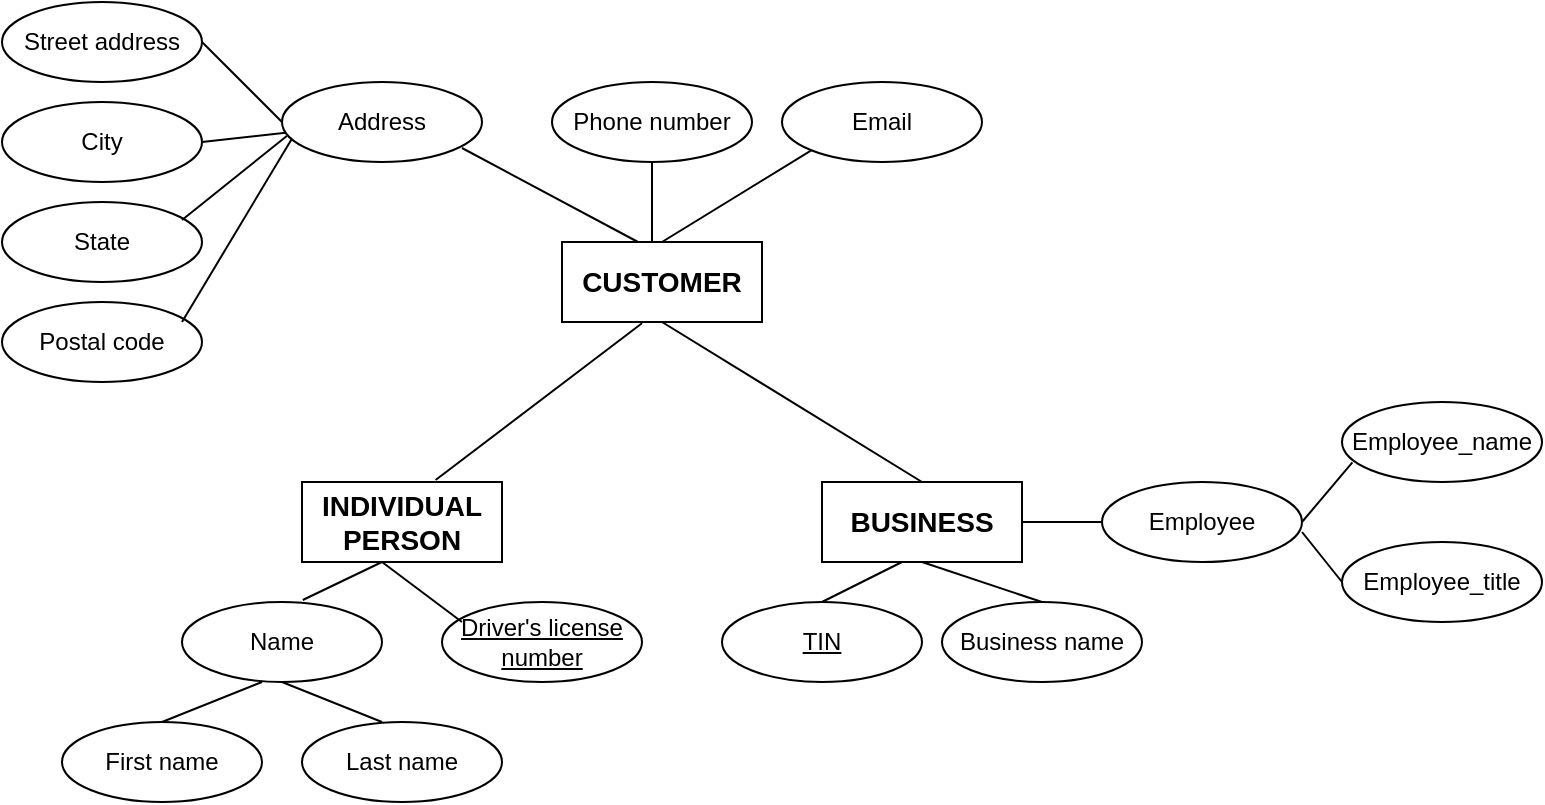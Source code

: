 <mxfile version="15.2.7" type="device"><diagram id="lDf_oRMN-_sQB4qBPBL6" name="Page-1"><mxGraphModel dx="1038" dy="579" grid="1" gridSize="10" guides="1" tooltips="1" connect="1" arrows="1" fold="1" page="1" pageScale="1" pageWidth="850" pageHeight="1100" math="0" shadow="0"><root><mxCell id="0"/><mxCell id="1" parent="0"/><mxCell id="0fpTesSIHX7G_WYC_iMT-4" value="&lt;b&gt;&lt;font style=&quot;font-size: 14px&quot;&gt;CUSTOMER&lt;/font&gt;&lt;/b&gt;" style="whiteSpace=wrap;html=1;align=center;strokeColor=#000000;" vertex="1" parent="1"><mxGeometry x="330" y="200" width="100" height="40" as="geometry"/></mxCell><mxCell id="0fpTesSIHX7G_WYC_iMT-9" value="&lt;font style=&quot;font-size: 14px&quot;&gt;&lt;b&gt;BUSINESS&lt;/b&gt;&lt;/font&gt;" style="whiteSpace=wrap;html=1;align=center;strokeColor=#000000;" vertex="1" parent="1"><mxGeometry x="460" y="320" width="100" height="40" as="geometry"/></mxCell><mxCell id="0fpTesSIHX7G_WYC_iMT-10" value="&lt;b&gt;&lt;font style=&quot;font-size: 14px&quot;&gt;INDIVIDUAL PERSON&lt;/font&gt;&lt;/b&gt;" style="whiteSpace=wrap;html=1;align=center;strokeColor=#000000;" vertex="1" parent="1"><mxGeometry x="200" y="320" width="100" height="40" as="geometry"/></mxCell><mxCell id="0fpTesSIHX7G_WYC_iMT-11" value="Address" style="ellipse;whiteSpace=wrap;html=1;align=center;strokeColor=#000000;" vertex="1" parent="1"><mxGeometry x="190" y="120" width="100" height="40" as="geometry"/></mxCell><mxCell id="0fpTesSIHX7G_WYC_iMT-12" value="Phone number" style="ellipse;whiteSpace=wrap;html=1;align=center;strokeColor=#000000;" vertex="1" parent="1"><mxGeometry x="325" y="120" width="100" height="40" as="geometry"/></mxCell><mxCell id="0fpTesSIHX7G_WYC_iMT-20" value="Email" style="ellipse;whiteSpace=wrap;html=1;align=center;strokeColor=#000000;" vertex="1" parent="1"><mxGeometry x="440" y="120" width="100" height="40" as="geometry"/></mxCell><mxCell id="0fpTesSIHX7G_WYC_iMT-32" value="" style="endArrow=none;html=1;" edge="1" parent="1" target="0fpTesSIHX7G_WYC_iMT-12"><mxGeometry width="50" height="50" relative="1" as="geometry"><mxPoint x="375" y="200" as="sourcePoint"/><mxPoint x="374.5" y="200" as="targetPoint"/></mxGeometry></mxCell><mxCell id="0fpTesSIHX7G_WYC_iMT-36" value="Street address" style="ellipse;whiteSpace=wrap;html=1;align=center;strokeColor=#000000;" vertex="1" parent="1"><mxGeometry x="50" y="80" width="100" height="40" as="geometry"/></mxCell><mxCell id="0fpTesSIHX7G_WYC_iMT-37" value="City" style="ellipse;whiteSpace=wrap;html=1;align=center;strokeColor=#000000;" vertex="1" parent="1"><mxGeometry x="50" y="130" width="100" height="40" as="geometry"/></mxCell><mxCell id="0fpTesSIHX7G_WYC_iMT-38" value="State" style="ellipse;whiteSpace=wrap;html=1;align=center;strokeColor=#000000;" vertex="1" parent="1"><mxGeometry x="50" y="180" width="100" height="40" as="geometry"/></mxCell><mxCell id="0fpTesSIHX7G_WYC_iMT-39" value="Postal code" style="ellipse;whiteSpace=wrap;html=1;align=center;strokeColor=#000000;" vertex="1" parent="1"><mxGeometry x="50" y="230" width="100" height="40" as="geometry"/></mxCell><mxCell id="0fpTesSIHX7G_WYC_iMT-41" value="" style="endArrow=none;html=1;exitX=0.5;exitY=0;exitDx=0;exitDy=0;entryX=0;entryY=1;entryDx=0;entryDy=0;" edge="1" parent="1" source="0fpTesSIHX7G_WYC_iMT-4" target="0fpTesSIHX7G_WYC_iMT-20"><mxGeometry width="50" height="50" relative="1" as="geometry"><mxPoint x="400" y="210" as="sourcePoint"/><mxPoint x="450" y="160" as="targetPoint"/></mxGeometry></mxCell><mxCell id="0fpTesSIHX7G_WYC_iMT-43" value="" style="endArrow=none;html=1;" edge="1" parent="1"><mxGeometry width="50" height="50" relative="1" as="geometry"><mxPoint x="368" y="200" as="sourcePoint"/><mxPoint x="280" y="153" as="targetPoint"/><Array as="points"><mxPoint x="368" y="200"/></Array></mxGeometry></mxCell><mxCell id="0fpTesSIHX7G_WYC_iMT-47" value="" style="endArrow=none;html=1;exitX=0.9;exitY=0.225;exitDx=0;exitDy=0;exitPerimeter=0;entryX=0.024;entryY=0.675;entryDx=0;entryDy=0;entryPerimeter=0;" edge="1" parent="1" source="0fpTesSIHX7G_WYC_iMT-38" target="0fpTesSIHX7G_WYC_iMT-11"><mxGeometry width="50" height="50" relative="1" as="geometry"><mxPoint x="149" y="189" as="sourcePoint"/><mxPoint x="192" y="149" as="targetPoint"/></mxGeometry></mxCell><mxCell id="0fpTesSIHX7G_WYC_iMT-48" value="" style="endArrow=none;html=1;" edge="1" parent="1" target="0fpTesSIHX7G_WYC_iMT-11"><mxGeometry width="50" height="50" relative="1" as="geometry"><mxPoint x="150" y="150" as="sourcePoint"/><mxPoint x="200" y="100" as="targetPoint"/></mxGeometry></mxCell><mxCell id="0fpTesSIHX7G_WYC_iMT-49" value="" style="endArrow=none;html=1;" edge="1" parent="1"><mxGeometry width="50" height="50" relative="1" as="geometry"><mxPoint x="150" y="100" as="sourcePoint"/><mxPoint x="190" y="140" as="targetPoint"/></mxGeometry></mxCell><mxCell id="0fpTesSIHX7G_WYC_iMT-50" value="" style="endArrow=none;html=1;entryX=0.048;entryY=0.715;entryDx=0;entryDy=0;entryPerimeter=0;" edge="1" parent="1" target="0fpTesSIHX7G_WYC_iMT-11"><mxGeometry width="50" height="50" relative="1" as="geometry"><mxPoint x="140" y="240" as="sourcePoint"/><mxPoint x="190" y="190" as="targetPoint"/></mxGeometry></mxCell><mxCell id="0fpTesSIHX7G_WYC_iMT-51" value="Name" style="ellipse;whiteSpace=wrap;html=1;align=center;strokeColor=#000000;" vertex="1" parent="1"><mxGeometry x="140" y="380" width="100" height="40" as="geometry"/></mxCell><mxCell id="0fpTesSIHX7G_WYC_iMT-53" value="Last name" style="ellipse;whiteSpace=wrap;html=1;align=center;strokeColor=#000000;" vertex="1" parent="1"><mxGeometry x="200" y="440" width="100" height="40" as="geometry"/></mxCell><mxCell id="0fpTesSIHX7G_WYC_iMT-54" value="First name" style="ellipse;whiteSpace=wrap;html=1;align=center;strokeColor=#000000;" vertex="1" parent="1"><mxGeometry x="80" y="440" width="100" height="40" as="geometry"/></mxCell><mxCell id="0fpTesSIHX7G_WYC_iMT-56" value="Driver's license number" style="ellipse;whiteSpace=wrap;html=1;align=center;fontStyle=4;strokeColor=#000000;" vertex="1" parent="1"><mxGeometry x="270" y="380" width="100" height="40" as="geometry"/></mxCell><mxCell id="0fpTesSIHX7G_WYC_iMT-57" value="TIN" style="ellipse;whiteSpace=wrap;html=1;align=center;fontStyle=4;strokeColor=#000000;" vertex="1" parent="1"><mxGeometry x="410" y="380" width="100" height="40" as="geometry"/></mxCell><mxCell id="0fpTesSIHX7G_WYC_iMT-58" value="Employee" style="ellipse;whiteSpace=wrap;html=1;align=center;strokeColor=#000000;" vertex="1" parent="1"><mxGeometry x="600" y="320" width="100" height="40" as="geometry"/></mxCell><mxCell id="0fpTesSIHX7G_WYC_iMT-59" value="Business name" style="ellipse;whiteSpace=wrap;html=1;align=center;strokeColor=#000000;" vertex="1" parent="1"><mxGeometry x="520" y="380" width="100" height="40" as="geometry"/></mxCell><mxCell id="0fpTesSIHX7G_WYC_iMT-60" value="Employee_title" style="ellipse;whiteSpace=wrap;html=1;align=center;strokeColor=#000000;" vertex="1" parent="1"><mxGeometry x="720" y="350" width="100" height="40" as="geometry"/></mxCell><mxCell id="0fpTesSIHX7G_WYC_iMT-61" value="Employee_name" style="ellipse;whiteSpace=wrap;html=1;align=center;strokeColor=#000000;" vertex="1" parent="1"><mxGeometry x="720" y="280" width="100" height="40" as="geometry"/></mxCell><mxCell id="0fpTesSIHX7G_WYC_iMT-62" value="" style="endArrow=none;html=1;entryX=0.4;entryY=1.015;entryDx=0;entryDy=0;entryPerimeter=0;exitX=0.668;exitY=-0.025;exitDx=0;exitDy=0;exitPerimeter=0;" edge="1" parent="1" source="0fpTesSIHX7G_WYC_iMT-10" target="0fpTesSIHX7G_WYC_iMT-4"><mxGeometry width="50" height="50" relative="1" as="geometry"><mxPoint x="380" y="350" as="sourcePoint"/><mxPoint x="430" y="300" as="targetPoint"/><Array as="points"/></mxGeometry></mxCell><mxCell id="0fpTesSIHX7G_WYC_iMT-63" value="" style="endArrow=none;html=1;exitX=0.5;exitY=0;exitDx=0;exitDy=0;entryX=0.5;entryY=1;entryDx=0;entryDy=0;" edge="1" parent="1" source="0fpTesSIHX7G_WYC_iMT-9" target="0fpTesSIHX7G_WYC_iMT-4"><mxGeometry width="50" height="50" relative="1" as="geometry"><mxPoint x="380" y="350" as="sourcePoint"/><mxPoint x="430" y="300" as="targetPoint"/></mxGeometry></mxCell><mxCell id="0fpTesSIHX7G_WYC_iMT-64" value="" style="endArrow=none;html=1;exitX=0.604;exitY=-0.025;exitDx=0;exitDy=0;exitPerimeter=0;" edge="1" parent="1" source="0fpTesSIHX7G_WYC_iMT-51"><mxGeometry width="50" height="50" relative="1" as="geometry"><mxPoint x="190" y="410" as="sourcePoint"/><mxPoint x="240" y="360" as="targetPoint"/></mxGeometry></mxCell><mxCell id="0fpTesSIHX7G_WYC_iMT-65" value="" style="endArrow=none;html=1;" edge="1" parent="1"><mxGeometry width="50" height="50" relative="1" as="geometry"><mxPoint x="280" y="390" as="sourcePoint"/><mxPoint x="240" y="360" as="targetPoint"/></mxGeometry></mxCell><mxCell id="0fpTesSIHX7G_WYC_iMT-66" value="" style="endArrow=none;html=1;" edge="1" parent="1"><mxGeometry width="50" height="50" relative="1" as="geometry"><mxPoint x="130" y="440" as="sourcePoint"/><mxPoint x="180" y="420" as="targetPoint"/><Array as="points"/></mxGeometry></mxCell><mxCell id="0fpTesSIHX7G_WYC_iMT-69" value="" style="endArrow=none;html=1;entryX=0.5;entryY=1;entryDx=0;entryDy=0;" edge="1" parent="1" target="0fpTesSIHX7G_WYC_iMT-51"><mxGeometry width="50" height="50" relative="1" as="geometry"><mxPoint x="240" y="440" as="sourcePoint"/><mxPoint x="290" y="390" as="targetPoint"/></mxGeometry></mxCell><mxCell id="0fpTesSIHX7G_WYC_iMT-71" value="" style="endArrow=none;html=1;exitX=0.5;exitY=0;exitDx=0;exitDy=0;" edge="1" parent="1" source="0fpTesSIHX7G_WYC_iMT-57"><mxGeometry width="50" height="50" relative="1" as="geometry"><mxPoint x="450" y="410" as="sourcePoint"/><mxPoint x="500" y="360" as="targetPoint"/></mxGeometry></mxCell><mxCell id="0fpTesSIHX7G_WYC_iMT-73" value="" style="endArrow=none;html=1;exitX=0.5;exitY=0;exitDx=0;exitDy=0;" edge="1" parent="1" source="0fpTesSIHX7G_WYC_iMT-59"><mxGeometry width="50" height="50" relative="1" as="geometry"><mxPoint x="540" y="400" as="sourcePoint"/><mxPoint x="510" y="360" as="targetPoint"/></mxGeometry></mxCell><mxCell id="0fpTesSIHX7G_WYC_iMT-75" value="" style="endArrow=none;html=1;exitX=1;exitY=0.5;exitDx=0;exitDy=0;entryX=0.052;entryY=0.755;entryDx=0;entryDy=0;entryPerimeter=0;" edge="1" parent="1" source="0fpTesSIHX7G_WYC_iMT-58" target="0fpTesSIHX7G_WYC_iMT-61"><mxGeometry width="50" height="50" relative="1" as="geometry"><mxPoint x="680" y="350" as="sourcePoint"/><mxPoint x="730" y="300" as="targetPoint"/></mxGeometry></mxCell><mxCell id="0fpTesSIHX7G_WYC_iMT-76" value="" style="endArrow=none;html=1;entryX=0;entryY=0.5;entryDx=0;entryDy=0;" edge="1" parent="1" target="0fpTesSIHX7G_WYC_iMT-58"><mxGeometry width="50" height="50" relative="1" as="geometry"><mxPoint x="560" y="340" as="sourcePoint"/><mxPoint x="610" y="290" as="targetPoint"/></mxGeometry></mxCell><mxCell id="0fpTesSIHX7G_WYC_iMT-77" value="" style="endArrow=none;html=1;exitX=0;exitY=0.5;exitDx=0;exitDy=0;" edge="1" parent="1" source="0fpTesSIHX7G_WYC_iMT-60"><mxGeometry width="50" height="50" relative="1" as="geometry"><mxPoint x="650" y="395" as="sourcePoint"/><mxPoint x="700" y="345" as="targetPoint"/></mxGeometry></mxCell></root></mxGraphModel></diagram></mxfile>